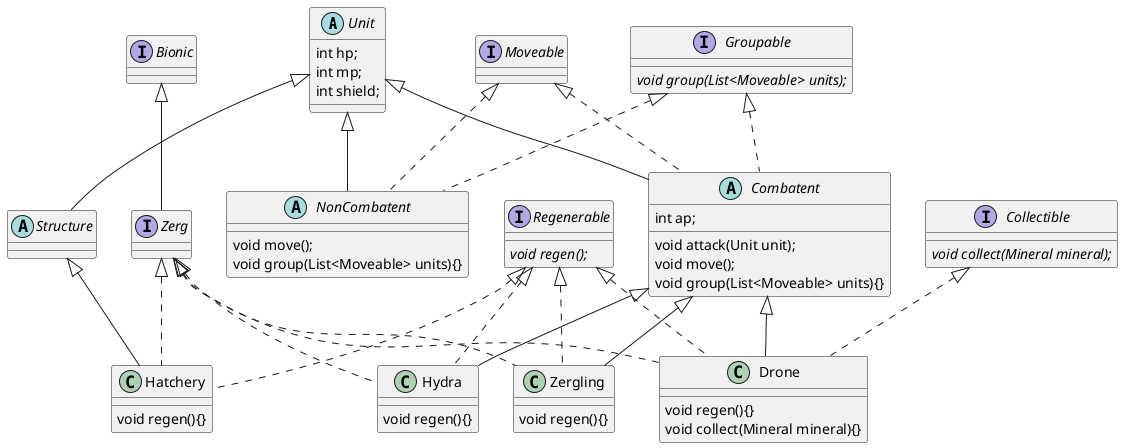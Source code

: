 @startuml starcraft

scale 1


abstract class Unit {
    int hp;
    int mp;
    int shield;
}

abstract class Combatent extends Unit implements Groupable, Moveable {
    int ap;

    void attack(Unit unit);
    void move();
    void group(List<Moveable> units){}
}

abstract class NonCombatent extends Unit implements Groupable, Moveable {
    void move();
    void group(List<Moveable> units){}
}

abstract class Structure extends Unit {}

interface Groupable {
    {abstract} void group(List<Moveable> units);
}

interface Moveable {}

interface Bionic {}

interface Zerg implements Bionic{}

interface Collectible {
    {abstract} void collect(Mineral mineral);
}

interface Regenerable {
    {abstract} void regen();
}

class Zergling extends Combatent implements Zerg, Regenerable  {
    void regen(){}
}

class Hydra extends Combatent implements Zerg, Regenerable {
    void regen(){}
}

class Hatchery extends Structure implements Zerg, Regenerable {
    void regen(){}
}

class Drone extends Combatent implements Zerg, Regenerable, Collectible {
    void regen(){}
    void collect(Mineral mineral){}
}

@enduml